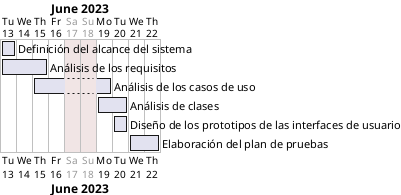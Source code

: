 @startgantt
Project starts 2023-06-13

saturday are closed
sunday are closed


[Definición del alcance del sistema] starts 2023-06-13
[Definición del alcance del sistema] ends 2023-06-13

[Análisis de los requisitos] starts 2023-06-13
[Análisis de los requisitos] ends 2023-06-15

[Análisis de los casos de uso] starts 2023-06-15
[Análisis de los casos de uso] ends 2023-06-19

[Análisis de clases] starts 2023-06-19
[Análisis de clases] ends 2023-06-20

[Diseño de los prototipos de las interfaces de usuario] starts 2023-06-20
[Diseño de los prototipos de las interfaces de usuario] ends 2023-06-20

[Elaboración del plan de pruebas] starts 2023-06-21
[Elaboración del plan de pruebas] ends 2023-06-22

@endgantt
